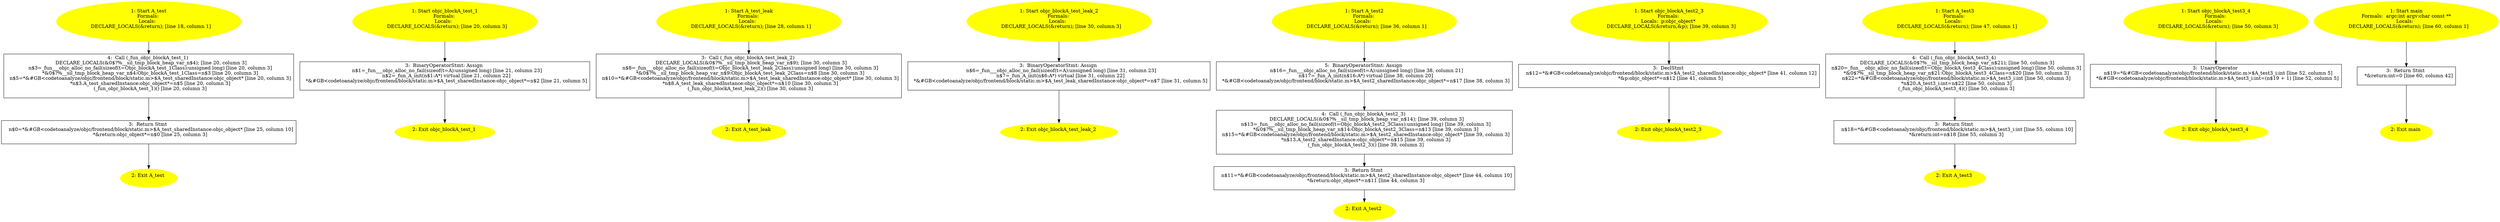 /* @generated */
digraph iCFG {
"test#A#class.c69ae9e6be36a2eeb5dcbaa1187c354d_1" [label="1: Start A_test\nFormals: \nLocals:  \n   DECLARE_LOCALS(&return); [line 18, column 1]\n " color=yellow style=filled]
	

	 "test#A#class.c69ae9e6be36a2eeb5dcbaa1187c354d_1" -> "test#A#class.c69ae9e6be36a2eeb5dcbaa1187c354d_4" ;
"test#A#class.c69ae9e6be36a2eeb5dcbaa1187c354d_2" [label="2: Exit A_test \n  " color=yellow style=filled]
	

"test#A#class.c69ae9e6be36a2eeb5dcbaa1187c354d_3" [label="3:  Return Stmt \n   n$0=*&#GB<codetoanalyze/objc/frontend/block/static.m>$A_test_sharedInstance:objc_object* [line 25, column 10]\n  *&return:objc_object*=n$0 [line 25, column 3]\n " shape="box"]
	

	 "test#A#class.c69ae9e6be36a2eeb5dcbaa1187c354d_3" -> "test#A#class.c69ae9e6be36a2eeb5dcbaa1187c354d_2" ;
"test#A#class.c69ae9e6be36a2eeb5dcbaa1187c354d_4" [label="4:  Call (_fun_objc_blockA_test_1) \n   DECLARE_LOCALS(&0$?%__sil_tmp_block_heap_var_n$4); [line 20, column 3]\n  n$3=_fun___objc_alloc_no_fail(sizeof(t=Objc_blockA_test_1Class):unsigned long) [line 20, column 3]\n  *&0$?%__sil_tmp_block_heap_var_n$4:Objc_blockA_test_1Class=n$3 [line 20, column 3]\n  n$5=*&#GB<codetoanalyze/objc/frontend/block/static.m>$A_test_sharedInstance:objc_object* [line 20, column 3]\n  *n$3.A_test_sharedInstance:objc_object*=n$5 [line 20, column 3]\n  (_fun_objc_blockA_test_1)() [line 20, column 3]\n " shape="box"]
	

	 "test#A#class.c69ae9e6be36a2eeb5dcbaa1187c354d_4" -> "test#A#class.c69ae9e6be36a2eeb5dcbaa1187c354d_3" ;
"objc_blockA_test_1.91b00d7c265c98d7bfda34cc42ad73ed_1" [label="1: Start objc_blockA_test_1\nFormals: \nLocals:  \n   DECLARE_LOCALS(&return); [line 20, column 3]\n " color=yellow style=filled]
	

	 "objc_blockA_test_1.91b00d7c265c98d7bfda34cc42ad73ed_1" -> "objc_blockA_test_1.91b00d7c265c98d7bfda34cc42ad73ed_3" ;
"objc_blockA_test_1.91b00d7c265c98d7bfda34cc42ad73ed_2" [label="2: Exit objc_blockA_test_1 \n  " color=yellow style=filled]
	

"objc_blockA_test_1.91b00d7c265c98d7bfda34cc42ad73ed_3" [label="3:  BinaryOperatorStmt: Assign \n   n$1=_fun___objc_alloc_no_fail(sizeof(t=A):unsigned long) [line 21, column 23]\n  n$2=_fun_A_init(n$1:A*) virtual [line 21, column 22]\n  *&#GB<codetoanalyze/objc/frontend/block/static.m>$A_test_sharedInstance:objc_object*=n$2 [line 21, column 5]\n " shape="box"]
	

	 "objc_blockA_test_1.91b00d7c265c98d7bfda34cc42ad73ed_3" -> "objc_blockA_test_1.91b00d7c265c98d7bfda34cc42ad73ed_2" ;
"test_leak#A#class.8240788aa53244827857be0e92d27671_1" [label="1: Start A_test_leak\nFormals: \nLocals:  \n   DECLARE_LOCALS(&return); [line 28, column 1]\n " color=yellow style=filled]
	

	 "test_leak#A#class.8240788aa53244827857be0e92d27671_1" -> "test_leak#A#class.8240788aa53244827857be0e92d27671_3" ;
"test_leak#A#class.8240788aa53244827857be0e92d27671_2" [label="2: Exit A_test_leak \n  " color=yellow style=filled]
	

"test_leak#A#class.8240788aa53244827857be0e92d27671_3" [label="3:  Call (_fun_objc_blockA_test_leak_2) \n   DECLARE_LOCALS(&0$?%__sil_tmp_block_heap_var_n$9); [line 30, column 3]\n  n$8=_fun___objc_alloc_no_fail(sizeof(t=Objc_blockA_test_leak_2Class):unsigned long) [line 30, column 3]\n  *&0$?%__sil_tmp_block_heap_var_n$9:Objc_blockA_test_leak_2Class=n$8 [line 30, column 3]\n  n$10=*&#GB<codetoanalyze/objc/frontend/block/static.m>$A_test_leak_sharedInstance:objc_object* [line 30, column 3]\n  *n$8.A_test_leak_sharedInstance:objc_object*=n$10 [line 30, column 3]\n  (_fun_objc_blockA_test_leak_2)() [line 30, column 3]\n " shape="box"]
	

	 "test_leak#A#class.8240788aa53244827857be0e92d27671_3" -> "test_leak#A#class.8240788aa53244827857be0e92d27671_2" ;
"objc_blockA_test_leak_2.5b3de3f9ef0695311853bace3ed320b8_1" [label="1: Start objc_blockA_test_leak_2\nFormals: \nLocals:  \n   DECLARE_LOCALS(&return); [line 30, column 3]\n " color=yellow style=filled]
	

	 "objc_blockA_test_leak_2.5b3de3f9ef0695311853bace3ed320b8_1" -> "objc_blockA_test_leak_2.5b3de3f9ef0695311853bace3ed320b8_3" ;
"objc_blockA_test_leak_2.5b3de3f9ef0695311853bace3ed320b8_2" [label="2: Exit objc_blockA_test_leak_2 \n  " color=yellow style=filled]
	

"objc_blockA_test_leak_2.5b3de3f9ef0695311853bace3ed320b8_3" [label="3:  BinaryOperatorStmt: Assign \n   n$6=_fun___objc_alloc_no_fail(sizeof(t=A):unsigned long) [line 31, column 23]\n  n$7=_fun_A_init(n$6:A*) virtual [line 31, column 22]\n  *&#GB<codetoanalyze/objc/frontend/block/static.m>$A_test_leak_sharedInstance:objc_object*=n$7 [line 31, column 5]\n " shape="box"]
	

	 "objc_blockA_test_leak_2.5b3de3f9ef0695311853bace3ed320b8_3" -> "objc_blockA_test_leak_2.5b3de3f9ef0695311853bace3ed320b8_2" ;
"test2#A#class.ce50cb13c3345decc567dd4eb6124604_1" [label="1: Start A_test2\nFormals: \nLocals:  \n   DECLARE_LOCALS(&return); [line 36, column 1]\n " color=yellow style=filled]
	

	 "test2#A#class.ce50cb13c3345decc567dd4eb6124604_1" -> "test2#A#class.ce50cb13c3345decc567dd4eb6124604_5" ;
"test2#A#class.ce50cb13c3345decc567dd4eb6124604_2" [label="2: Exit A_test2 \n  " color=yellow style=filled]
	

"test2#A#class.ce50cb13c3345decc567dd4eb6124604_3" [label="3:  Return Stmt \n   n$11=*&#GB<codetoanalyze/objc/frontend/block/static.m>$A_test2_sharedInstance:objc_object* [line 44, column 10]\n  *&return:objc_object*=n$11 [line 44, column 3]\n " shape="box"]
	

	 "test2#A#class.ce50cb13c3345decc567dd4eb6124604_3" -> "test2#A#class.ce50cb13c3345decc567dd4eb6124604_2" ;
"test2#A#class.ce50cb13c3345decc567dd4eb6124604_4" [label="4:  Call (_fun_objc_blockA_test2_3) \n   DECLARE_LOCALS(&0$?%__sil_tmp_block_heap_var_n$14); [line 39, column 3]\n  n$13=_fun___objc_alloc_no_fail(sizeof(t=Objc_blockA_test2_3Class):unsigned long) [line 39, column 3]\n  *&0$?%__sil_tmp_block_heap_var_n$14:Objc_blockA_test2_3Class=n$13 [line 39, column 3]\n  n$15=*&#GB<codetoanalyze/objc/frontend/block/static.m>$A_test2_sharedInstance:objc_object* [line 39, column 3]\n  *n$13.A_test2_sharedInstance:objc_object*=n$15 [line 39, column 3]\n  (_fun_objc_blockA_test2_3)() [line 39, column 3]\n " shape="box"]
	

	 "test2#A#class.ce50cb13c3345decc567dd4eb6124604_4" -> "test2#A#class.ce50cb13c3345decc567dd4eb6124604_3" ;
"test2#A#class.ce50cb13c3345decc567dd4eb6124604_5" [label="5:  BinaryOperatorStmt: Assign \n   n$16=_fun___objc_alloc_no_fail(sizeof(t=A):unsigned long) [line 38, column 21]\n  n$17=_fun_A_init(n$16:A*) virtual [line 38, column 20]\n  *&#GB<codetoanalyze/objc/frontend/block/static.m>$A_test2_sharedInstance:objc_object*=n$17 [line 38, column 3]\n " shape="box"]
	

	 "test2#A#class.ce50cb13c3345decc567dd4eb6124604_5" -> "test2#A#class.ce50cb13c3345decc567dd4eb6124604_4" ;
"objc_blockA_test2_3.d73da2e84cb701fb03b2fbe656a01a1b_1" [label="1: Start objc_blockA_test2_3\nFormals: \nLocals:  p:objc_object* \n   DECLARE_LOCALS(&return,&p); [line 39, column 3]\n " color=yellow style=filled]
	

	 "objc_blockA_test2_3.d73da2e84cb701fb03b2fbe656a01a1b_1" -> "objc_blockA_test2_3.d73da2e84cb701fb03b2fbe656a01a1b_3" ;
"objc_blockA_test2_3.d73da2e84cb701fb03b2fbe656a01a1b_2" [label="2: Exit objc_blockA_test2_3 \n  " color=yellow style=filled]
	

"objc_blockA_test2_3.d73da2e84cb701fb03b2fbe656a01a1b_3" [label="3:  DeclStmt \n   n$12=*&#GB<codetoanalyze/objc/frontend/block/static.m>$A_test2_sharedInstance:objc_object* [line 41, column 12]\n  *&p:objc_object*=n$12 [line 41, column 5]\n " shape="box"]
	

	 "objc_blockA_test2_3.d73da2e84cb701fb03b2fbe656a01a1b_3" -> "objc_blockA_test2_3.d73da2e84cb701fb03b2fbe656a01a1b_2" ;
"test3#A#class.041e0eaf033ae8cfa2af48253dfb07ee_1" [label="1: Start A_test3\nFormals: \nLocals:  \n   DECLARE_LOCALS(&return); [line 47, column 1]\n " color=yellow style=filled]
	

	 "test3#A#class.041e0eaf033ae8cfa2af48253dfb07ee_1" -> "test3#A#class.041e0eaf033ae8cfa2af48253dfb07ee_4" ;
"test3#A#class.041e0eaf033ae8cfa2af48253dfb07ee_2" [label="2: Exit A_test3 \n  " color=yellow style=filled]
	

"test3#A#class.041e0eaf033ae8cfa2af48253dfb07ee_3" [label="3:  Return Stmt \n   n$18=*&#GB<codetoanalyze/objc/frontend/block/static.m>$A_test3_i:int [line 55, column 10]\n  *&return:int=n$18 [line 55, column 3]\n " shape="box"]
	

	 "test3#A#class.041e0eaf033ae8cfa2af48253dfb07ee_3" -> "test3#A#class.041e0eaf033ae8cfa2af48253dfb07ee_2" ;
"test3#A#class.041e0eaf033ae8cfa2af48253dfb07ee_4" [label="4:  Call (_fun_objc_blockA_test3_4) \n   DECLARE_LOCALS(&0$?%__sil_tmp_block_heap_var_n$21); [line 50, column 3]\n  n$20=_fun___objc_alloc_no_fail(sizeof(t=Objc_blockA_test3_4Class):unsigned long) [line 50, column 3]\n  *&0$?%__sil_tmp_block_heap_var_n$21:Objc_blockA_test3_4Class=n$20 [line 50, column 3]\n  n$22=*&#GB<codetoanalyze/objc/frontend/block/static.m>$A_test3_i:int [line 50, column 3]\n  *n$20.A_test3_i:int=n$22 [line 50, column 3]\n  (_fun_objc_blockA_test3_4)() [line 50, column 3]\n " shape="box"]
	

	 "test3#A#class.041e0eaf033ae8cfa2af48253dfb07ee_4" -> "test3#A#class.041e0eaf033ae8cfa2af48253dfb07ee_3" ;
"objc_blockA_test3_4.645dc6f18a9ea7bd77a195ea083890a4_1" [label="1: Start objc_blockA_test3_4\nFormals: \nLocals:  \n   DECLARE_LOCALS(&return); [line 50, column 3]\n " color=yellow style=filled]
	

	 "objc_blockA_test3_4.645dc6f18a9ea7bd77a195ea083890a4_1" -> "objc_blockA_test3_4.645dc6f18a9ea7bd77a195ea083890a4_3" ;
"objc_blockA_test3_4.645dc6f18a9ea7bd77a195ea083890a4_2" [label="2: Exit objc_blockA_test3_4 \n  " color=yellow style=filled]
	

"objc_blockA_test3_4.645dc6f18a9ea7bd77a195ea083890a4_3" [label="3:  UnaryOperator \n   n$19=*&#GB<codetoanalyze/objc/frontend/block/static.m>$A_test3_i:int [line 52, column 5]\n  *&#GB<codetoanalyze/objc/frontend/block/static.m>$A_test3_i:int=(n$19 + 1) [line 52, column 5]\n " shape="box"]
	

	 "objc_blockA_test3_4.645dc6f18a9ea7bd77a195ea083890a4_3" -> "objc_blockA_test3_4.645dc6f18a9ea7bd77a195ea083890a4_2" ;
"main.fad58de7366495db4650cfefac2fcd61_1" [label="1: Start main\nFormals:  argc:int argv:char const **\nLocals:  \n   DECLARE_LOCALS(&return); [line 60, column 1]\n " color=yellow style=filled]
	

	 "main.fad58de7366495db4650cfefac2fcd61_1" -> "main.fad58de7366495db4650cfefac2fcd61_3" ;
"main.fad58de7366495db4650cfefac2fcd61_2" [label="2: Exit main \n  " color=yellow style=filled]
	

"main.fad58de7366495db4650cfefac2fcd61_3" [label="3:  Return Stmt \n   *&return:int=0 [line 60, column 42]\n " shape="box"]
	

	 "main.fad58de7366495db4650cfefac2fcd61_3" -> "main.fad58de7366495db4650cfefac2fcd61_2" ;
}
